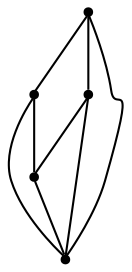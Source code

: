 graph {
  node [shape=point,comment="{\"directed\":false,\"doi\":\"10.1007/978-3-319-03841-4_41\",\"figure\":\"? (4)\"}"]

  v0 [pos="1445.8059138480635,1136.185011503689"]
  v1 [pos="1388.760621592042,1079.1716437677123"]
  v2 [pos="1388.7606215920418,1193.202703270786"]
  v3 [pos="1331.7111301416335,1136.185011503689"]
  v4 [pos="1388.7606215920418,1136.185011503689"]

  v0 -- v1 [id="-1",pos="1445.8059138480635,1136.185011503689 1388.760621592042,1079.1716437677123 1388.760621592042,1079.1716437677123 1388.760621592042,1079.1716437677123"]
  v3 -- v1 [id="-4",pos="1331.7111301416335,1136.185011503689 1388.760621592042,1079.1716437677123 1388.760621592042,1079.1716437677123 1388.760621592042,1079.1716437677123"]
  v3 -- v4 [id="-6",pos="1331.7111301416335,1136.185011503689 1388.7606215920418,1136.185011503689 1388.7606215920418,1136.185011503689 1388.7606215920418,1136.185011503689"]
  v4 -- v0 [id="-8",pos="1388.7606215920418,1136.185011503689 1445.8059138480635,1136.185011503689 1445.8059138480635,1136.185011503689 1445.8059138480635,1136.185011503689"]
  v2 -- v4 [id="-10",pos="1388.7606215920418,1193.202703270786 1388.7606215920418,1136.185011503689 1388.7606215920418,1136.185011503689 1388.7606215920418,1136.185011503689"]
  v2 -- v0 [id="-14",pos="1388.7606215920418,1193.202703270786 1445.8059138480635,1136.185011503689 1445.8059138480635,1136.185011503689 1445.8059138480635,1136.185011503689"]
  v1 -- v4 [id="-16",pos="1388.760621592042,1079.1716437677123 1388.7606215920418,1136.185011503689 1388.7606215920418,1136.185011503689 1388.7606215920418,1136.185011503689"]
  v2 -- v3 [id="-20",pos="1388.7606215920418,1193.202703270786 1331.7111301416335,1136.185011503689 1331.7111301416335,1136.185011503689 1331.7111301416335,1136.185011503689"]
}